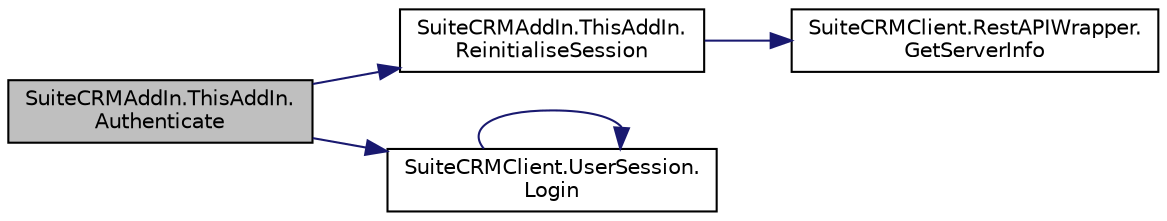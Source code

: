 digraph "SuiteCRMAddIn.ThisAddIn.Authenticate"
{
  edge [fontname="Helvetica",fontsize="10",labelfontname="Helvetica",labelfontsize="10"];
  node [fontname="Helvetica",fontsize="10",shape=record];
  rankdir="LR";
  Node6 [label="SuiteCRMAddIn.ThisAddIn.\lAuthenticate",height=0.2,width=0.4,color="black", fillcolor="grey75", style="filled", fontcolor="black"];
  Node6 -> Node7 [color="midnightblue",fontsize="10",style="solid",fontname="Helvetica"];
  Node7 [label="SuiteCRMAddIn.ThisAddIn.\lReinitialiseSession",height=0.2,width=0.4,color="black", fillcolor="white", style="filled",URL="$class_suite_c_r_m_add_in_1_1_this_add_in.html#a29a3f70d27e47811fe557d2d8a2cad8a",tooltip="Replace the existing user session, if any, with a new one using these parameters. ..."];
  Node7 -> Node8 [color="midnightblue",fontsize="10",style="solid",fontname="Helvetica"];
  Node8 [label="SuiteCRMClient.RestAPIWrapper.\lGetServerInfo",height=0.2,width=0.4,color="black", fillcolor="white", style="filled",URL="$class_suite_c_r_m_client_1_1_rest_a_p_i_wrapper.html#a68ac5a7ecc6526184d1d156354b87ead",tooltip="Perform a get_server_info call, and return the result. "];
  Node6 -> Node9 [color="midnightblue",fontsize="10",style="solid",fontname="Helvetica"];
  Node9 [label="SuiteCRMClient.UserSession.\lLogin",height=0.2,width=0.4,color="black", fillcolor="white", style="filled",URL="$class_suite_c_r_m_client_1_1_user_session.html#ab87c129239b75b804deeba8f16150968",tooltip="Logs in to the CRM server. "];
  Node9 -> Node9 [color="midnightblue",fontsize="10",style="solid",fontname="Helvetica"];
}
